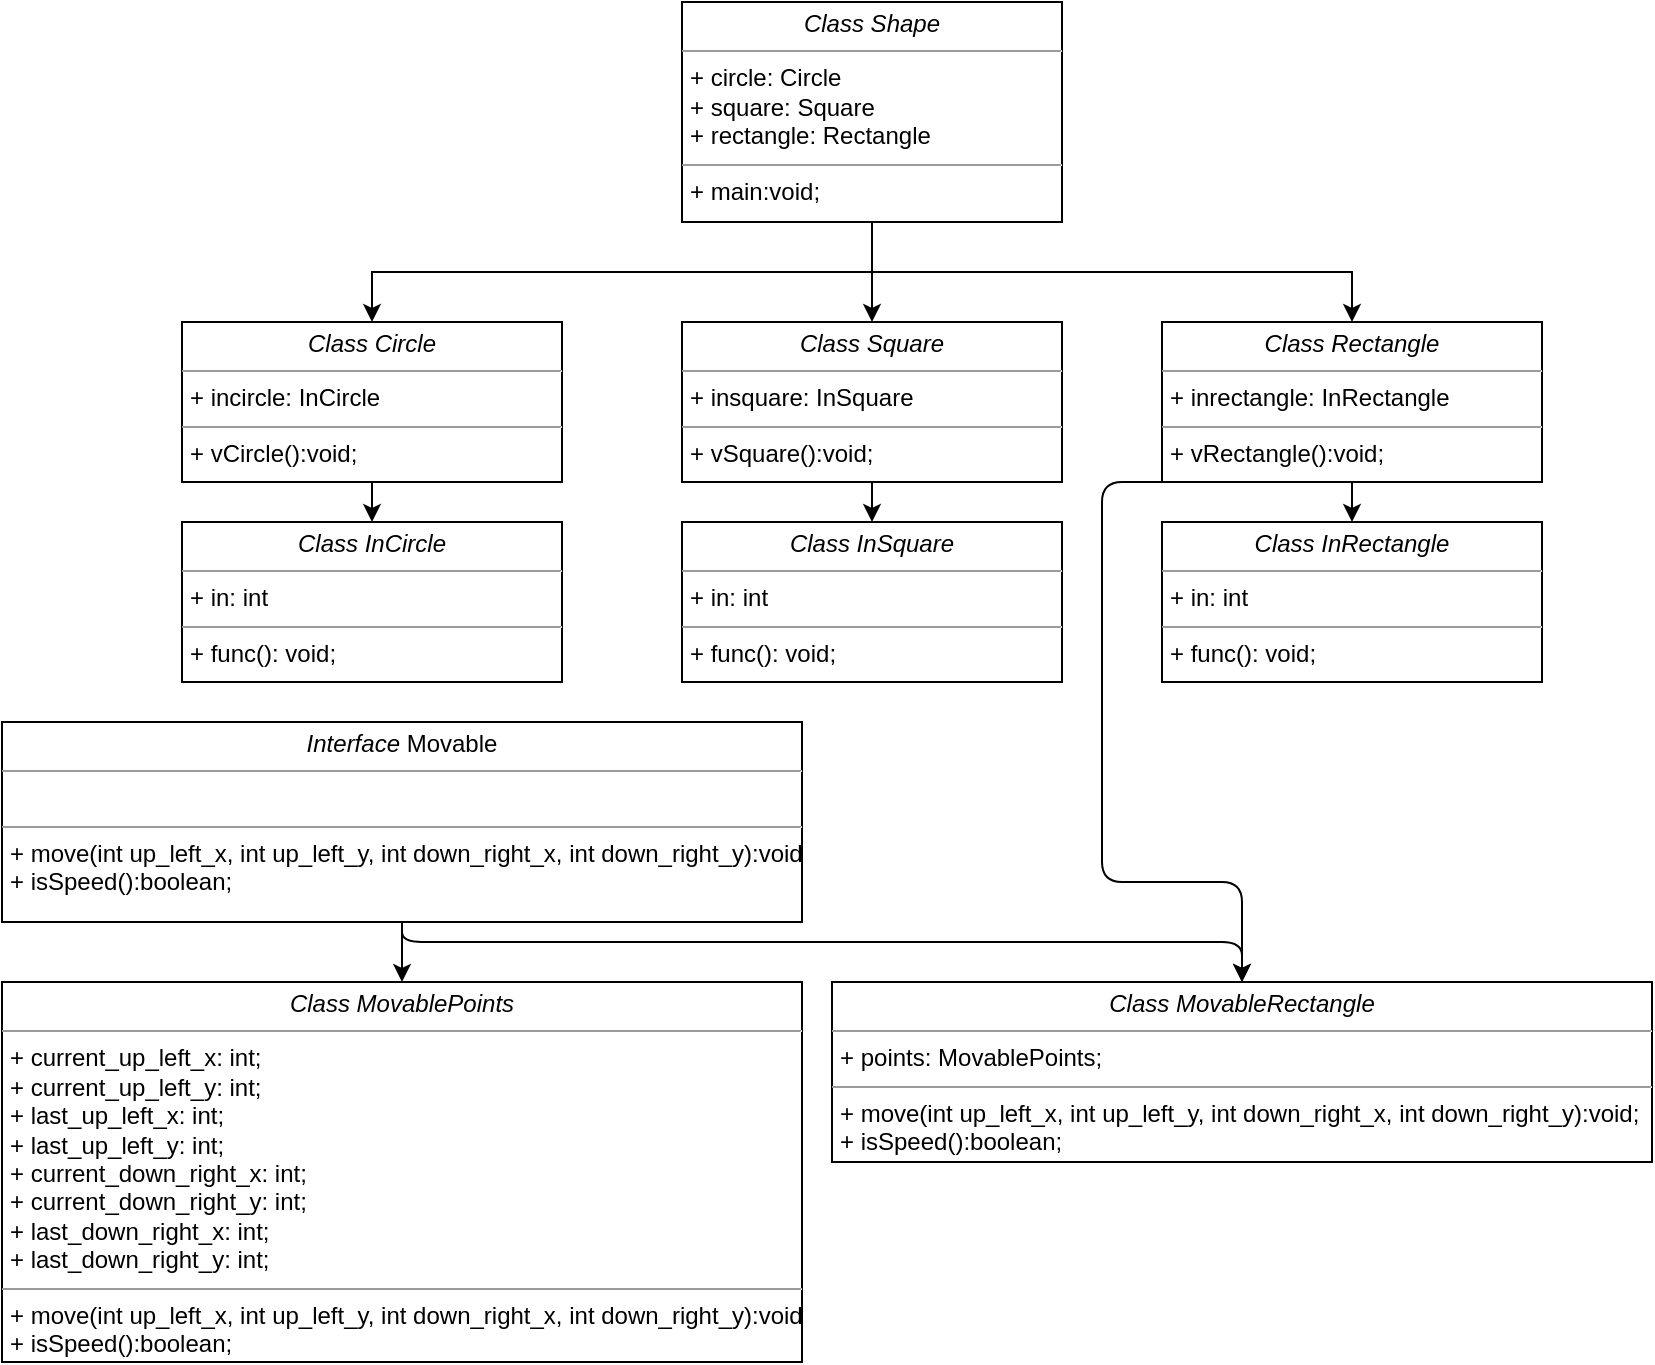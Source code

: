 <mxfile version="13.7.5" type="device"><diagram name="Page-1" id="c4acf3e9-155e-7222-9cf6-157b1a14988f"><mxGraphModel dx="1529" dy="1239" grid="1" gridSize="10" guides="1" tooltips="1" connect="1" arrows="1" fold="1" page="1" pageScale="1" pageWidth="850" pageHeight="1100" background="#ffffff" math="0" shadow="0"><root><mxCell id="0"/><mxCell id="1" parent="0"/><mxCell id="dy7YeIALD-uJ8SpxFGcG-4" style="edgeStyle=orthogonalEdgeStyle;rounded=0;orthogonalLoop=1;jettySize=auto;html=1;exitX=0.5;exitY=1;exitDx=0;exitDy=0;entryX=0.5;entryY=0;entryDx=0;entryDy=0;" edge="1" parent="1" source="dy7YeIALD-uJ8SpxFGcG-2" target="dy7YeIALD-uJ8SpxFGcG-3"><mxGeometry relative="1" as="geometry"/></mxCell><mxCell id="dy7YeIALD-uJ8SpxFGcG-6" style="edgeStyle=orthogonalEdgeStyle;rounded=0;orthogonalLoop=1;jettySize=auto;html=1;exitX=0.5;exitY=1;exitDx=0;exitDy=0;entryX=0.5;entryY=0;entryDx=0;entryDy=0;" edge="1" parent="1" source="dy7YeIALD-uJ8SpxFGcG-2" target="dy7YeIALD-uJ8SpxFGcG-5"><mxGeometry relative="1" as="geometry"/></mxCell><mxCell id="dy7YeIALD-uJ8SpxFGcG-8" style="edgeStyle=orthogonalEdgeStyle;rounded=0;orthogonalLoop=1;jettySize=auto;html=1;exitX=0.5;exitY=1;exitDx=0;exitDy=0;entryX=0.5;entryY=0;entryDx=0;entryDy=0;" edge="1" parent="1" source="dy7YeIALD-uJ8SpxFGcG-2" target="dy7YeIALD-uJ8SpxFGcG-7"><mxGeometry relative="1" as="geometry"/></mxCell><mxCell id="dy7YeIALD-uJ8SpxFGcG-2" value="&lt;p style=&quot;margin: 0px ; margin-top: 4px ; text-align: center&quot;&gt;&lt;i&gt;Class Shape&lt;/i&gt;&lt;/p&gt;&lt;hr size=&quot;1&quot;&gt;&lt;p style=&quot;margin: 0px ; margin-left: 4px&quot;&gt;+ circle: Circle&lt;br&gt;+ square: Square&lt;/p&gt;&lt;p style=&quot;margin: 0px ; margin-left: 4px&quot;&gt;+ rectangle: Rectangle&lt;br&gt;&lt;/p&gt;&lt;hr size=&quot;1&quot;&gt;&lt;p style=&quot;margin: 0px ; margin-left: 4px&quot;&gt;+ main:void;&lt;/p&gt;" style="verticalAlign=top;align=left;overflow=fill;fontSize=12;fontFamily=Helvetica;html=1;rounded=0;shadow=0;comic=0;labelBackgroundColor=none;strokeWidth=1" vertex="1" parent="1"><mxGeometry x="350" y="40" width="190" height="110" as="geometry"/></mxCell><mxCell id="dy7YeIALD-uJ8SpxFGcG-10" style="edgeStyle=orthogonalEdgeStyle;rounded=0;orthogonalLoop=1;jettySize=auto;html=1;exitX=0.5;exitY=1;exitDx=0;exitDy=0;entryX=0.5;entryY=0;entryDx=0;entryDy=0;" edge="1" parent="1" source="dy7YeIALD-uJ8SpxFGcG-3" target="dy7YeIALD-uJ8SpxFGcG-9"><mxGeometry relative="1" as="geometry"/></mxCell><mxCell id="dy7YeIALD-uJ8SpxFGcG-3" value="&lt;p style=&quot;margin: 0px ; margin-top: 4px ; text-align: center&quot;&gt;&lt;i&gt;Class Circle&lt;/i&gt;&lt;/p&gt;&lt;hr size=&quot;1&quot;&gt;&lt;p style=&quot;margin: 0px ; margin-left: 4px&quot;&gt;+ incircle: InCircle&lt;/p&gt;&lt;hr size=&quot;1&quot;&gt;&lt;p style=&quot;margin: 0px ; margin-left: 4px&quot;&gt;+ vCircle():void;&lt;/p&gt;&lt;p style=&quot;margin: 0px ; margin-left: 4px&quot;&gt;&lt;br&gt;&lt;/p&gt;" style="verticalAlign=top;align=left;overflow=fill;fontSize=12;fontFamily=Helvetica;html=1;rounded=0;shadow=0;comic=0;labelBackgroundColor=none;strokeWidth=1" vertex="1" parent="1"><mxGeometry x="100" y="200" width="190" height="80" as="geometry"/></mxCell><mxCell id="dy7YeIALD-uJ8SpxFGcG-14" style="edgeStyle=orthogonalEdgeStyle;rounded=0;orthogonalLoop=1;jettySize=auto;html=1;exitX=0.5;exitY=1;exitDx=0;exitDy=0;entryX=0.5;entryY=0;entryDx=0;entryDy=0;" edge="1" parent="1" source="dy7YeIALD-uJ8SpxFGcG-5" target="dy7YeIALD-uJ8SpxFGcG-11"><mxGeometry relative="1" as="geometry"/></mxCell><mxCell id="dy7YeIALD-uJ8SpxFGcG-5" value="&lt;p style=&quot;margin: 0px ; margin-top: 4px ; text-align: center&quot;&gt;&lt;i&gt;Class&amp;nbsp;&lt;/i&gt;&lt;i&gt;Square&lt;/i&gt;&lt;/p&gt;&lt;hr size=&quot;1&quot;&gt;&lt;p style=&quot;margin: 0px ; margin-left: 4px&quot;&gt;+ insquare: InSquare&lt;/p&gt;&lt;hr size=&quot;1&quot;&gt;&lt;p style=&quot;margin: 0px ; margin-left: 4px&quot;&gt;&lt;span&gt;+ vSquare():void;&lt;/span&gt;&lt;/p&gt;&lt;p style=&quot;margin: 0px ; margin-left: 4px&quot;&gt;&lt;br&gt;&lt;/p&gt;" style="verticalAlign=top;align=left;overflow=fill;fontSize=12;fontFamily=Helvetica;html=1;rounded=0;shadow=0;comic=0;labelBackgroundColor=none;strokeWidth=1" vertex="1" parent="1"><mxGeometry x="350" y="200" width="190" height="80" as="geometry"/></mxCell><mxCell id="dy7YeIALD-uJ8SpxFGcG-13" style="edgeStyle=orthogonalEdgeStyle;rounded=0;orthogonalLoop=1;jettySize=auto;html=1;exitX=0.5;exitY=1;exitDx=0;exitDy=0;entryX=0.5;entryY=0;entryDx=0;entryDy=0;" edge="1" parent="1" source="dy7YeIALD-uJ8SpxFGcG-7" target="dy7YeIALD-uJ8SpxFGcG-12"><mxGeometry relative="1" as="geometry"/></mxCell><mxCell id="dy7YeIALD-uJ8SpxFGcG-33" style="edgeStyle=orthogonalEdgeStyle;jumpStyle=arc;orthogonalLoop=1;jettySize=auto;html=1;exitX=0.5;exitY=1;exitDx=0;exitDy=0;entryX=0.5;entryY=0;entryDx=0;entryDy=0;" edge="1" parent="1" source="dy7YeIALD-uJ8SpxFGcG-7" target="dy7YeIALD-uJ8SpxFGcG-15"><mxGeometry relative="1" as="geometry"><Array as="points"><mxPoint x="560" y="280"/><mxPoint x="560" y="480"/><mxPoint x="630" y="480"/></Array></mxGeometry></mxCell><mxCell id="dy7YeIALD-uJ8SpxFGcG-7" value="&lt;p style=&quot;margin: 0px ; margin-top: 4px ; text-align: center&quot;&gt;&lt;i&gt;Class&amp;nbsp;&lt;/i&gt;&lt;i&gt;Rectangle&lt;/i&gt;&lt;/p&gt;&lt;hr size=&quot;1&quot;&gt;&lt;p style=&quot;margin: 0px ; margin-left: 4px&quot;&gt;&lt;span&gt;+ inrectangle: InRectangle&lt;/span&gt;&lt;br&gt;&lt;/p&gt;&lt;hr size=&quot;1&quot;&gt;&lt;p style=&quot;margin: 0px ; margin-left: 4px&quot;&gt;&lt;span&gt;+ vRectangle():void;&lt;/span&gt;&lt;br&gt;&lt;/p&gt;&lt;p style=&quot;margin: 0px ; margin-left: 4px&quot;&gt;&lt;br&gt;&lt;/p&gt;" style="verticalAlign=top;align=left;overflow=fill;fontSize=12;fontFamily=Helvetica;html=1;rounded=0;shadow=0;comic=0;labelBackgroundColor=none;strokeWidth=1" vertex="1" parent="1"><mxGeometry x="590" y="200" width="190" height="80" as="geometry"/></mxCell><mxCell id="dy7YeIALD-uJ8SpxFGcG-9" value="&lt;p style=&quot;margin: 0px ; margin-top: 4px ; text-align: center&quot;&gt;&lt;i&gt;Class InCircle&lt;/i&gt;&lt;/p&gt;&lt;hr size=&quot;1&quot;&gt;&lt;p style=&quot;margin: 0px ; margin-left: 4px&quot;&gt;+ in: int&lt;/p&gt;&lt;hr size=&quot;1&quot;&gt;&lt;p style=&quot;margin: 0px ; margin-left: 4px&quot;&gt;+ func(): void;&lt;/p&gt;&lt;p style=&quot;margin: 0px ; margin-left: 4px&quot;&gt;&lt;br&gt;&lt;/p&gt;" style="verticalAlign=top;align=left;overflow=fill;fontSize=12;fontFamily=Helvetica;html=1;rounded=0;shadow=0;comic=0;labelBackgroundColor=none;strokeWidth=1" vertex="1" parent="1"><mxGeometry x="100" y="300" width="190" height="80" as="geometry"/></mxCell><mxCell id="dy7YeIALD-uJ8SpxFGcG-11" value="&lt;p style=&quot;margin: 0px ; margin-top: 4px ; text-align: center&quot;&gt;&lt;i&gt;Class InSquare&lt;/i&gt;&lt;/p&gt;&lt;hr size=&quot;1&quot;&gt;&lt;p style=&quot;margin: 0px ; margin-left: 4px&quot;&gt;+ in: int&lt;/p&gt;&lt;hr size=&quot;1&quot;&gt;&lt;p style=&quot;margin: 0px ; margin-left: 4px&quot;&gt;+ func(): void;&lt;/p&gt;&lt;p style=&quot;margin: 0px ; margin-left: 4px&quot;&gt;&lt;br&gt;&lt;/p&gt;" style="verticalAlign=top;align=left;overflow=fill;fontSize=12;fontFamily=Helvetica;html=1;rounded=0;shadow=0;comic=0;labelBackgroundColor=none;strokeWidth=1" vertex="1" parent="1"><mxGeometry x="350" y="300" width="190" height="80" as="geometry"/></mxCell><mxCell id="dy7YeIALD-uJ8SpxFGcG-12" value="&lt;p style=&quot;margin: 0px ; margin-top: 4px ; text-align: center&quot;&gt;&lt;i&gt;Class InRectangle&lt;/i&gt;&lt;/p&gt;&lt;hr size=&quot;1&quot;&gt;&lt;p style=&quot;margin: 0px ; margin-left: 4px&quot;&gt;+ in: int&lt;/p&gt;&lt;hr size=&quot;1&quot;&gt;&lt;p style=&quot;margin: 0px ; margin-left: 4px&quot;&gt;+ func(): void;&lt;/p&gt;&lt;p style=&quot;margin: 0px ; margin-left: 4px&quot;&gt;&lt;br&gt;&lt;/p&gt;" style="verticalAlign=top;align=left;overflow=fill;fontSize=12;fontFamily=Helvetica;html=1;rounded=0;shadow=0;comic=0;labelBackgroundColor=none;strokeWidth=1" vertex="1" parent="1"><mxGeometry x="590" y="300" width="190" height="80" as="geometry"/></mxCell><mxCell id="dy7YeIALD-uJ8SpxFGcG-15" value="&lt;p style=&quot;margin: 0px ; margin-top: 4px ; text-align: center&quot;&gt;&lt;i&gt;Class Movable&lt;/i&gt;&lt;i&gt;Rectangle&lt;/i&gt;&lt;/p&gt;&lt;hr size=&quot;1&quot;&gt;&lt;p style=&quot;margin: 0px ; margin-left: 4px&quot;&gt;&lt;span&gt;+ points: MovablePoints;&lt;/span&gt;&lt;br&gt;&lt;/p&gt;&lt;hr size=&quot;1&quot;&gt;&lt;p style=&quot;margin: 0px 0px 0px 4px&quot;&gt;+ move(int up_left_x, int up_left_y, int down_right_x, int down_right_y):void;&lt;br&gt;&lt;/p&gt;&lt;p style=&quot;margin: 0px 0px 0px 4px&quot;&gt;+ isSpeed():boolean;&lt;/p&gt;&lt;p style=&quot;margin: 0px ; margin-left: 4px&quot;&gt;&lt;br&gt;&lt;/p&gt;" style="verticalAlign=top;align=left;overflow=fill;fontSize=12;fontFamily=Helvetica;html=1;rounded=0;shadow=0;comic=0;labelBackgroundColor=none;strokeWidth=1" vertex="1" parent="1"><mxGeometry x="425" y="530" width="410" height="90" as="geometry"/></mxCell><mxCell id="dy7YeIALD-uJ8SpxFGcG-22" style="edgeStyle=orthogonalEdgeStyle;jumpStyle=arc;orthogonalLoop=1;jettySize=auto;html=1;exitX=0.5;exitY=1;exitDx=0;exitDy=0;entryX=0.5;entryY=0;entryDx=0;entryDy=0;" edge="1" parent="1" source="dy7YeIALD-uJ8SpxFGcG-19" target="dy7YeIALD-uJ8SpxFGcG-21"><mxGeometry relative="1" as="geometry"/></mxCell><mxCell id="dy7YeIALD-uJ8SpxFGcG-32" style="edgeStyle=orthogonalEdgeStyle;jumpStyle=arc;orthogonalLoop=1;jettySize=auto;html=1;exitX=0.5;exitY=1;exitDx=0;exitDy=0;entryX=0.5;entryY=0;entryDx=0;entryDy=0;" edge="1" parent="1" source="dy7YeIALD-uJ8SpxFGcG-19" target="dy7YeIALD-uJ8SpxFGcG-15"><mxGeometry relative="1" as="geometry"><Array as="points"><mxPoint x="210" y="510"/><mxPoint x="630" y="510"/></Array></mxGeometry></mxCell><mxCell id="dy7YeIALD-uJ8SpxFGcG-19" value="&lt;p style=&quot;margin: 0px ; margin-top: 4px ; text-align: center&quot;&gt;&lt;i&gt;Interface&amp;nbsp;&lt;/i&gt;Movable&lt;/p&gt;&lt;hr size=&quot;1&quot;&gt;&lt;p style=&quot;margin: 0px ; margin-left: 4px&quot;&gt;&lt;br&gt;&lt;/p&gt;&lt;hr size=&quot;1&quot;&gt;&lt;p style=&quot;margin: 0px 0px 0px 4px&quot;&gt;+ move(int up_left_x, int up_left_y, int down_right_x, int down_right_y):void;&lt;br&gt;&lt;/p&gt;&lt;p style=&quot;margin: 0px 0px 0px 4px&quot;&gt;+ isSpeed():boolean;&lt;/p&gt;" style="verticalAlign=top;align=left;overflow=fill;fontSize=12;fontFamily=Helvetica;html=1;rounded=0;shadow=0;comic=0;labelBackgroundColor=none;strokeWidth=1" vertex="1" parent="1"><mxGeometry x="10" y="400" width="400" height="100" as="geometry"/></mxCell><mxCell id="dy7YeIALD-uJ8SpxFGcG-21" value="&lt;p style=&quot;margin: 0px ; margin-top: 4px ; text-align: center&quot;&gt;&lt;i&gt;Class Movable&lt;/i&gt;&lt;i&gt;Points&lt;/i&gt;&lt;/p&gt;&lt;hr size=&quot;1&quot;&gt;&lt;p style=&quot;margin: 0px ; margin-left: 4px&quot;&gt;&lt;span&gt;+ current_up_left_x: int;&lt;/span&gt;&lt;br&gt;&lt;/p&gt;&lt;p style=&quot;margin: 0px ; margin-left: 4px&quot;&gt;+ current_up_left_y: int;&lt;span&gt;&lt;br&gt;&lt;/span&gt;&lt;/p&gt;&lt;p style=&quot;margin: 0px ; margin-left: 4px&quot;&gt;+ last_up_left_x: int;&lt;br&gt;&lt;/p&gt;&lt;p style=&quot;margin: 0px ; margin-left: 4px&quot;&gt;+ last_up_left_y: int;&lt;br&gt;&lt;/p&gt;&lt;p style=&quot;margin: 0px ; margin-left: 4px&quot;&gt;+ current_down_right_x: int;&lt;br&gt;&lt;/p&gt;&lt;p style=&quot;margin: 0px ; margin-left: 4px&quot;&gt;+ current_down_right_y: int;&lt;br&gt;&lt;/p&gt;&lt;p style=&quot;margin: 0px ; margin-left: 4px&quot;&gt;+ last_down_right_x: int;&lt;br&gt;&lt;/p&gt;&lt;p style=&quot;margin: 0px ; margin-left: 4px&quot;&gt;+ last_down_right_y: int;&lt;br&gt;&lt;/p&gt;&lt;hr size=&quot;1&quot;&gt;&lt;p style=&quot;margin: 0px 0px 0px 4px&quot;&gt;+ move(int up_left_x, int up_left_y, int down_right_x, int down_right_y):void;&lt;br&gt;&lt;/p&gt;&lt;p style=&quot;margin: 0px 0px 0px 4px&quot;&gt;+ isSpeed():boolean;&lt;/p&gt;&lt;p style=&quot;margin: 0px ; margin-left: 4px&quot;&gt;&lt;br&gt;&lt;/p&gt;" style="verticalAlign=top;align=left;overflow=fill;fontSize=12;fontFamily=Helvetica;html=1;rounded=0;shadow=0;comic=0;labelBackgroundColor=none;strokeWidth=1" vertex="1" parent="1"><mxGeometry x="10" y="530" width="400" height="190" as="geometry"/></mxCell></root></mxGraphModel></diagram></mxfile>
